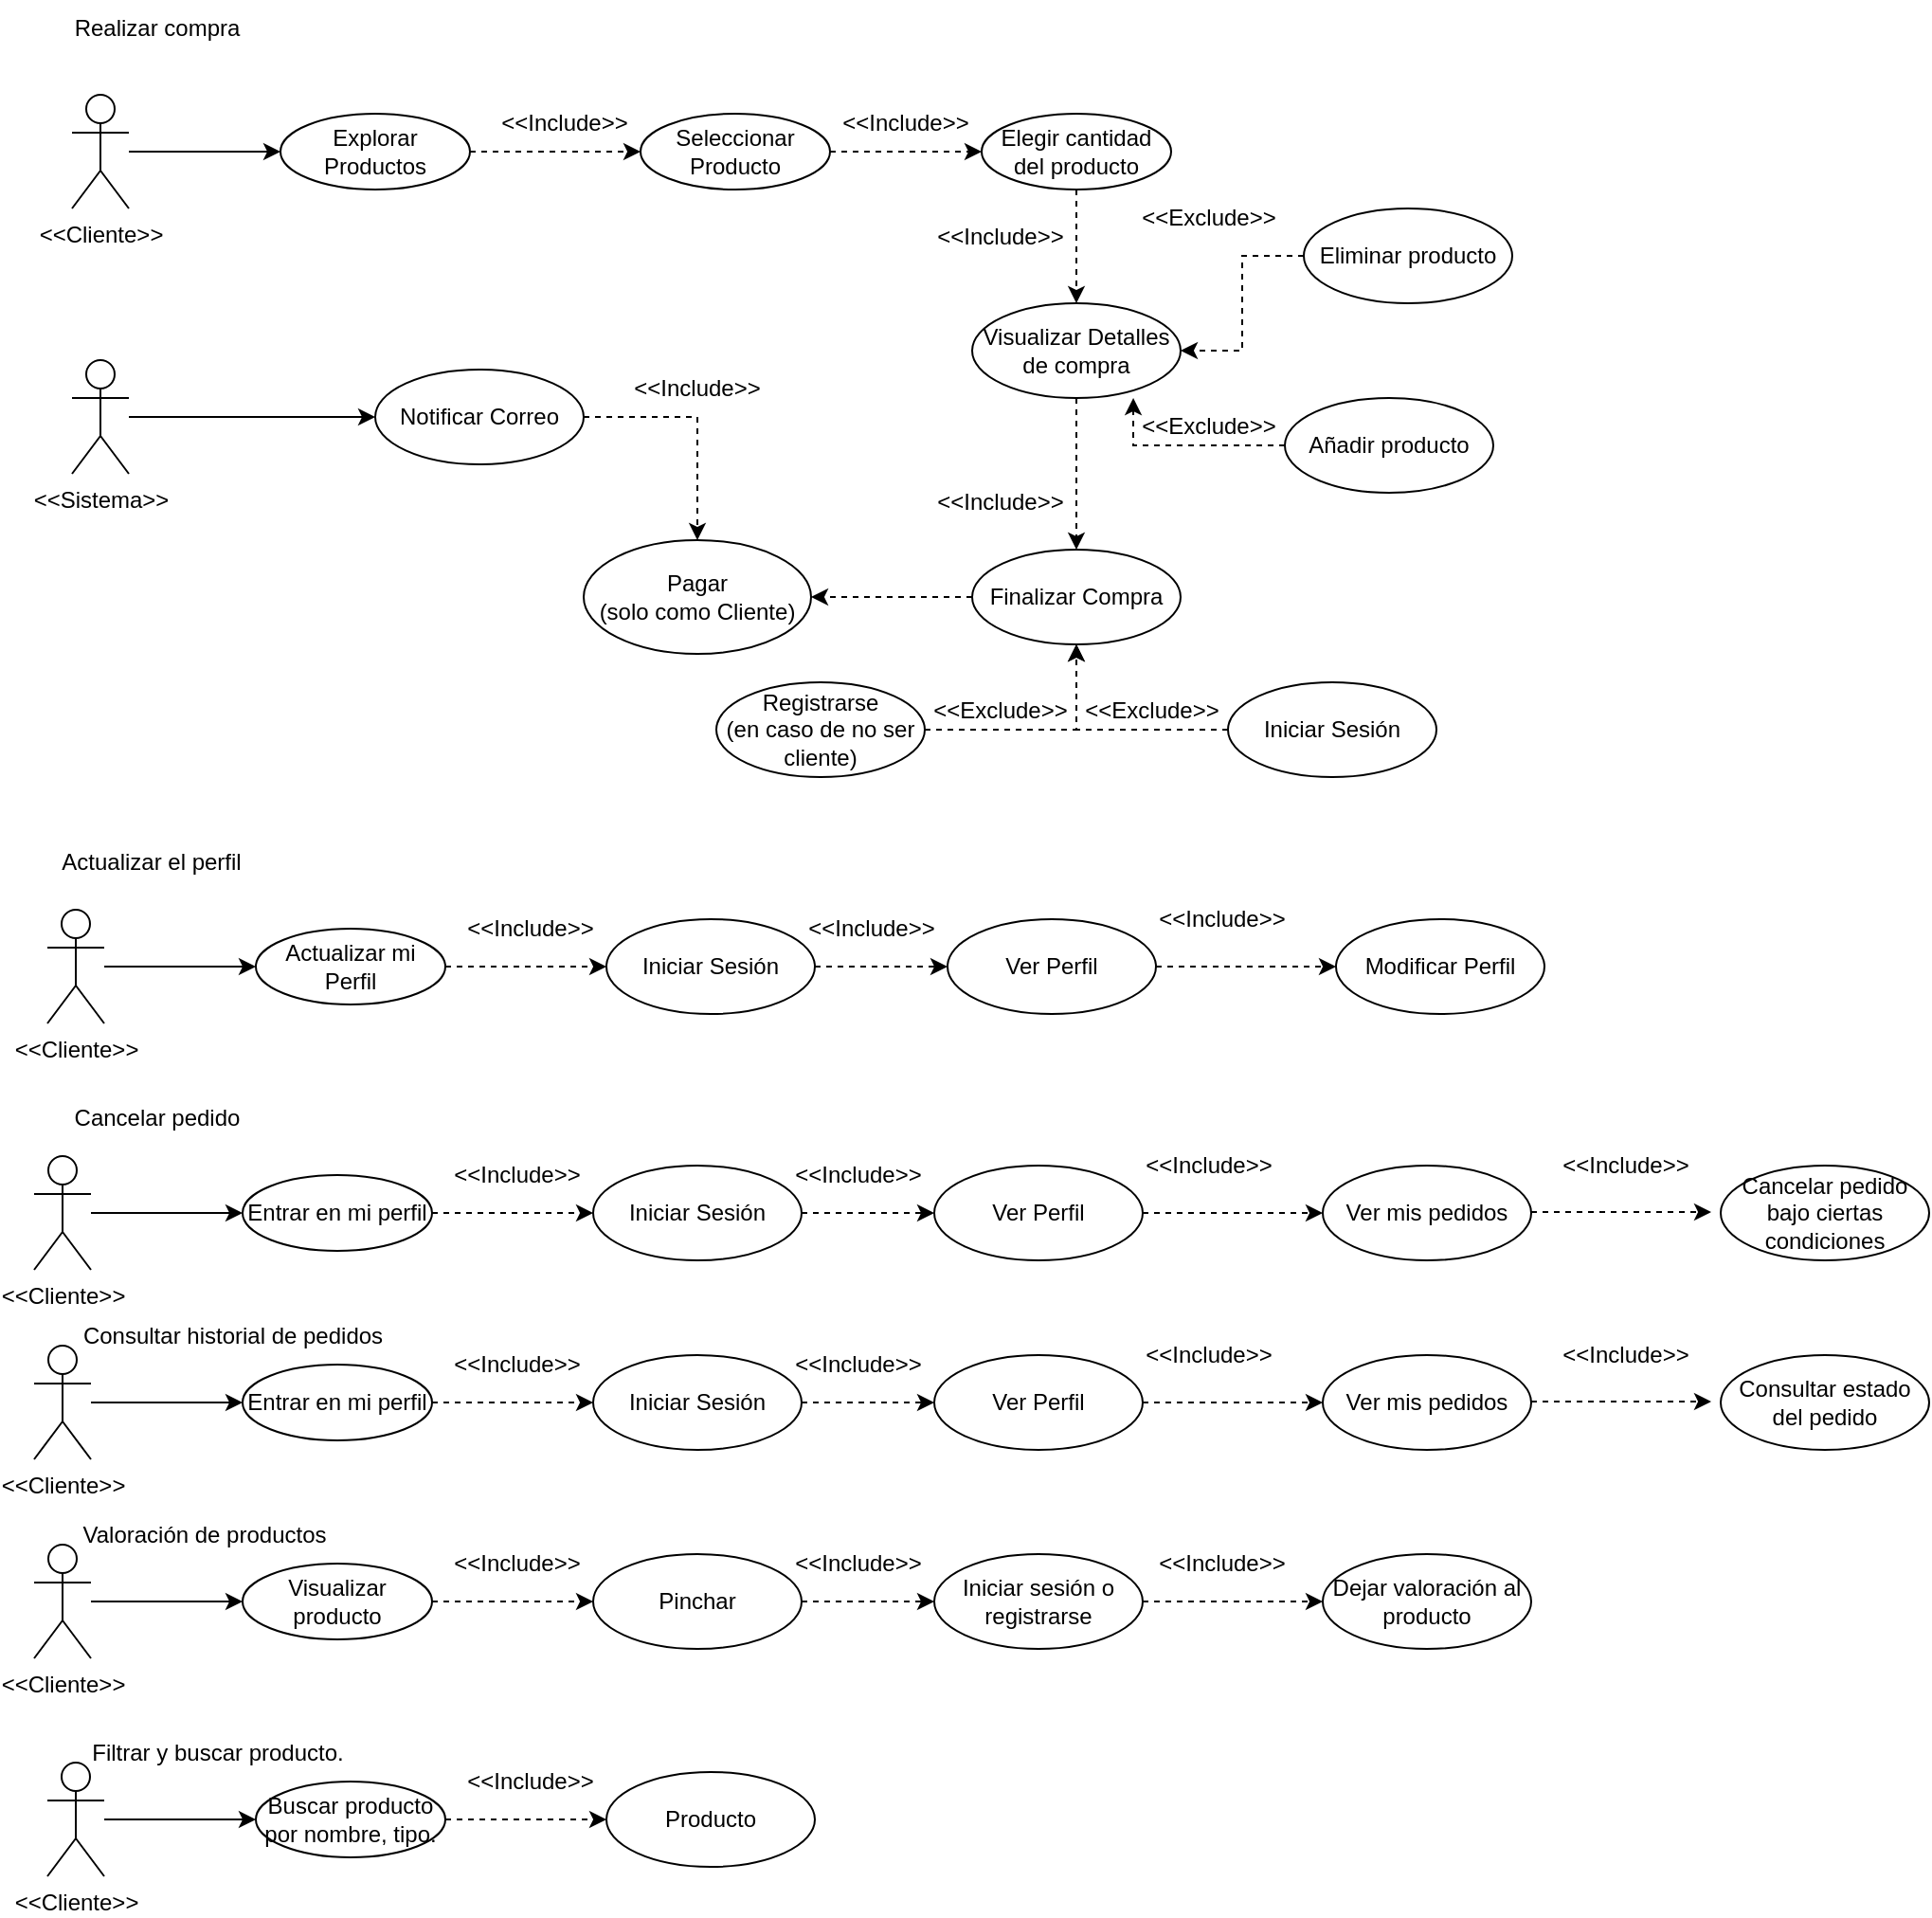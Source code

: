 <mxfile version="26.2.3">
  <diagram name="Página-1" id="FdgQYn6QVEs8h1mAxQNE">
    <mxGraphModel dx="1144" dy="464" grid="1" gridSize="10" guides="1" tooltips="1" connect="1" arrows="1" fold="1" page="1" pageScale="1" pageWidth="827" pageHeight="1169" math="0" shadow="0">
      <root>
        <mxCell id="0" />
        <mxCell id="1" parent="0" />
        <mxCell id="MzF9SdSDzfpDf-DJ4ihF-3" style="edgeStyle=orthogonalEdgeStyle;rounded=0;orthogonalLoop=1;jettySize=auto;html=1;entryX=0;entryY=0.5;entryDx=0;entryDy=0;" parent="1" source="MzF9SdSDzfpDf-DJ4ihF-1" target="MzF9SdSDzfpDf-DJ4ihF-2" edge="1">
          <mxGeometry relative="1" as="geometry" />
        </mxCell>
        <mxCell id="MzF9SdSDzfpDf-DJ4ihF-1" value="&amp;lt;&amp;lt;Cliente&amp;gt;&amp;gt;" style="shape=umlActor;verticalLabelPosition=bottom;verticalAlign=top;html=1;outlineConnect=0;" parent="1" vertex="1">
          <mxGeometry x="50" y="140" width="30" height="60" as="geometry" />
        </mxCell>
        <mxCell id="MzF9SdSDzfpDf-DJ4ihF-5" style="edgeStyle=orthogonalEdgeStyle;rounded=0;orthogonalLoop=1;jettySize=auto;html=1;dashed=1;" parent="1" source="MzF9SdSDzfpDf-DJ4ihF-2" target="MzF9SdSDzfpDf-DJ4ihF-4" edge="1">
          <mxGeometry relative="1" as="geometry" />
        </mxCell>
        <mxCell id="MzF9SdSDzfpDf-DJ4ihF-2" value="Explorar Productos" style="ellipse;whiteSpace=wrap;html=1;" parent="1" vertex="1">
          <mxGeometry x="160" y="150" width="100" height="40" as="geometry" />
        </mxCell>
        <mxCell id="MzF9SdSDzfpDf-DJ4ihF-8" style="edgeStyle=orthogonalEdgeStyle;rounded=0;orthogonalLoop=1;jettySize=auto;html=1;entryX=0;entryY=0.5;entryDx=0;entryDy=0;dashed=1;" parent="1" source="MzF9SdSDzfpDf-DJ4ihF-4" target="MzF9SdSDzfpDf-DJ4ihF-7" edge="1">
          <mxGeometry relative="1" as="geometry" />
        </mxCell>
        <mxCell id="MzF9SdSDzfpDf-DJ4ihF-4" value="Seleccionar Producto" style="ellipse;whiteSpace=wrap;html=1;" parent="1" vertex="1">
          <mxGeometry x="350" y="150" width="100" height="40" as="geometry" />
        </mxCell>
        <mxCell id="MzF9SdSDzfpDf-DJ4ihF-6" value="&amp;lt;&amp;lt;Include&amp;gt;&amp;gt;" style="text;html=1;strokeColor=none;fillColor=none;align=center;verticalAlign=middle;whiteSpace=wrap;rounded=0;" parent="1" vertex="1">
          <mxGeometry x="280" y="140" width="60" height="30" as="geometry" />
        </mxCell>
        <mxCell id="MzF9SdSDzfpDf-DJ4ihF-11" style="edgeStyle=orthogonalEdgeStyle;rounded=0;orthogonalLoop=1;jettySize=auto;html=1;dashed=1;" parent="1" source="MzF9SdSDzfpDf-DJ4ihF-7" target="MzF9SdSDzfpDf-DJ4ihF-10" edge="1">
          <mxGeometry relative="1" as="geometry" />
        </mxCell>
        <mxCell id="MzF9SdSDzfpDf-DJ4ihF-7" value="Elegir cantidad del producto" style="ellipse;whiteSpace=wrap;html=1;" parent="1" vertex="1">
          <mxGeometry x="530" y="150" width="100" height="40" as="geometry" />
        </mxCell>
        <mxCell id="MzF9SdSDzfpDf-DJ4ihF-9" value="&amp;lt;&amp;lt;Include&amp;gt;&amp;gt;" style="text;html=1;strokeColor=none;fillColor=none;align=center;verticalAlign=middle;whiteSpace=wrap;rounded=0;" parent="1" vertex="1">
          <mxGeometry x="460" y="140" width="60" height="30" as="geometry" />
        </mxCell>
        <mxCell id="MzF9SdSDzfpDf-DJ4ihF-20" style="edgeStyle=orthogonalEdgeStyle;rounded=0;orthogonalLoop=1;jettySize=auto;html=1;dashed=1;" parent="1" source="MzF9SdSDzfpDf-DJ4ihF-10" target="MzF9SdSDzfpDf-DJ4ihF-19" edge="1">
          <mxGeometry relative="1" as="geometry" />
        </mxCell>
        <mxCell id="MzF9SdSDzfpDf-DJ4ihF-10" value="Visualizar Detalles de compra" style="ellipse;whiteSpace=wrap;html=1;" parent="1" vertex="1">
          <mxGeometry x="525" y="250" width="110" height="50" as="geometry" />
        </mxCell>
        <mxCell id="MzF9SdSDzfpDf-DJ4ihF-12" value="&amp;lt;&amp;lt;Include&amp;gt;&amp;gt;" style="text;html=1;strokeColor=none;fillColor=none;align=center;verticalAlign=middle;whiteSpace=wrap;rounded=0;" parent="1" vertex="1">
          <mxGeometry x="510" y="200" width="60" height="30" as="geometry" />
        </mxCell>
        <mxCell id="MzF9SdSDzfpDf-DJ4ihF-15" style="edgeStyle=orthogonalEdgeStyle;rounded=0;orthogonalLoop=1;jettySize=auto;html=1;entryX=1;entryY=0.5;entryDx=0;entryDy=0;dashed=1;" parent="1" source="MzF9SdSDzfpDf-DJ4ihF-13" target="MzF9SdSDzfpDf-DJ4ihF-10" edge="1">
          <mxGeometry relative="1" as="geometry" />
        </mxCell>
        <mxCell id="MzF9SdSDzfpDf-DJ4ihF-13" value="Eliminar producto" style="ellipse;whiteSpace=wrap;html=1;" parent="1" vertex="1">
          <mxGeometry x="700" y="200" width="110" height="50" as="geometry" />
        </mxCell>
        <mxCell id="MzF9SdSDzfpDf-DJ4ihF-14" value="Añadir producto" style="ellipse;whiteSpace=wrap;html=1;" parent="1" vertex="1">
          <mxGeometry x="690" y="300" width="110" height="50" as="geometry" />
        </mxCell>
        <mxCell id="MzF9SdSDzfpDf-DJ4ihF-16" value="&amp;lt;&amp;lt;Exclude&amp;gt;&amp;gt;" style="text;html=1;strokeColor=none;fillColor=none;align=center;verticalAlign=middle;whiteSpace=wrap;rounded=0;" parent="1" vertex="1">
          <mxGeometry x="620" y="190" width="60" height="30" as="geometry" />
        </mxCell>
        <mxCell id="MzF9SdSDzfpDf-DJ4ihF-17" style="edgeStyle=orthogonalEdgeStyle;rounded=0;orthogonalLoop=1;jettySize=auto;html=1;entryX=0.773;entryY=1;entryDx=0;entryDy=0;entryPerimeter=0;dashed=1;" parent="1" source="MzF9SdSDzfpDf-DJ4ihF-14" target="MzF9SdSDzfpDf-DJ4ihF-10" edge="1">
          <mxGeometry relative="1" as="geometry" />
        </mxCell>
        <mxCell id="MzF9SdSDzfpDf-DJ4ihF-18" value="&amp;lt;&amp;lt;Exclude&amp;gt;&amp;gt;" style="text;html=1;strokeColor=none;fillColor=none;align=center;verticalAlign=middle;whiteSpace=wrap;rounded=0;" parent="1" vertex="1">
          <mxGeometry x="620" y="300" width="60" height="30" as="geometry" />
        </mxCell>
        <mxCell id="MzF9SdSDzfpDf-DJ4ihF-30" style="edgeStyle=orthogonalEdgeStyle;rounded=0;orthogonalLoop=1;jettySize=auto;html=1;entryX=1;entryY=0.5;entryDx=0;entryDy=0;dashed=1;" parent="1" source="MzF9SdSDzfpDf-DJ4ihF-19" target="MzF9SdSDzfpDf-DJ4ihF-28" edge="1">
          <mxGeometry relative="1" as="geometry" />
        </mxCell>
        <mxCell id="MzF9SdSDzfpDf-DJ4ihF-19" value="Finalizar Compra" style="ellipse;whiteSpace=wrap;html=1;" parent="1" vertex="1">
          <mxGeometry x="525" y="380" width="110" height="50" as="geometry" />
        </mxCell>
        <mxCell id="MzF9SdSDzfpDf-DJ4ihF-21" value="&amp;lt;&amp;lt;Include&amp;gt;&amp;gt;" style="text;html=1;strokeColor=none;fillColor=none;align=center;verticalAlign=middle;whiteSpace=wrap;rounded=0;" parent="1" vertex="1">
          <mxGeometry x="510" y="340" width="60" height="30" as="geometry" />
        </mxCell>
        <mxCell id="MzF9SdSDzfpDf-DJ4ihF-26" style="edgeStyle=orthogonalEdgeStyle;rounded=0;orthogonalLoop=1;jettySize=auto;html=1;dashed=1;" parent="1" source="MzF9SdSDzfpDf-DJ4ihF-23" target="MzF9SdSDzfpDf-DJ4ihF-19" edge="1">
          <mxGeometry relative="1" as="geometry" />
        </mxCell>
        <mxCell id="MzF9SdSDzfpDf-DJ4ihF-23" value="Registrarse&lt;br&gt;(en caso de no ser cliente)" style="ellipse;whiteSpace=wrap;html=1;" parent="1" vertex="1">
          <mxGeometry x="390" y="450" width="110" height="50" as="geometry" />
        </mxCell>
        <mxCell id="MzF9SdSDzfpDf-DJ4ihF-27" value="&amp;lt;&amp;lt;Exclude&amp;gt;&amp;gt;" style="text;html=1;strokeColor=none;fillColor=none;align=center;verticalAlign=middle;whiteSpace=wrap;rounded=0;" parent="1" vertex="1">
          <mxGeometry x="510" y="450" width="60" height="30" as="geometry" />
        </mxCell>
        <mxCell id="MzF9SdSDzfpDf-DJ4ihF-28" value="Pagar&lt;br&gt;(solo como Cliente)" style="ellipse;whiteSpace=wrap;html=1;" parent="1" vertex="1">
          <mxGeometry x="320" y="375" width="120" height="60" as="geometry" />
        </mxCell>
        <mxCell id="MzF9SdSDzfpDf-DJ4ihF-33" style="edgeStyle=orthogonalEdgeStyle;rounded=0;orthogonalLoop=1;jettySize=auto;html=1;entryX=0.5;entryY=1;entryDx=0;entryDy=0;dashed=1;" parent="1" source="MzF9SdSDzfpDf-DJ4ihF-32" target="MzF9SdSDzfpDf-DJ4ihF-19" edge="1">
          <mxGeometry relative="1" as="geometry" />
        </mxCell>
        <mxCell id="MzF9SdSDzfpDf-DJ4ihF-32" value="Iniciar Sesión" style="ellipse;whiteSpace=wrap;html=1;" parent="1" vertex="1">
          <mxGeometry x="660" y="450" width="110" height="50" as="geometry" />
        </mxCell>
        <mxCell id="MzF9SdSDzfpDf-DJ4ihF-34" value="&amp;lt;&amp;lt;Exclude&amp;gt;&amp;gt;" style="text;html=1;strokeColor=none;fillColor=none;align=center;verticalAlign=middle;whiteSpace=wrap;rounded=0;" parent="1" vertex="1">
          <mxGeometry x="590" y="450" width="60" height="30" as="geometry" />
        </mxCell>
        <mxCell id="MzF9SdSDzfpDf-DJ4ihF-67" style="edgeStyle=orthogonalEdgeStyle;rounded=0;orthogonalLoop=1;jettySize=auto;html=1;dashed=1;" parent="1" source="MzF9SdSDzfpDf-DJ4ihF-64" target="MzF9SdSDzfpDf-DJ4ihF-28" edge="1">
          <mxGeometry relative="1" as="geometry">
            <Array as="points">
              <mxPoint x="380" y="310" />
            </Array>
          </mxGeometry>
        </mxCell>
        <mxCell id="MzF9SdSDzfpDf-DJ4ihF-64" value="Notificar Correo" style="ellipse;whiteSpace=wrap;html=1;" parent="1" vertex="1">
          <mxGeometry x="210" y="285" width="110" height="50" as="geometry" />
        </mxCell>
        <mxCell id="MzF9SdSDzfpDf-DJ4ihF-65" style="edgeStyle=orthogonalEdgeStyle;rounded=0;orthogonalLoop=1;jettySize=auto;html=1;entryX=0;entryY=0.5;entryDx=0;entryDy=0;" parent="1" source="MzF9SdSDzfpDf-DJ4ihF-66" target="MzF9SdSDzfpDf-DJ4ihF-64" edge="1">
          <mxGeometry relative="1" as="geometry" />
        </mxCell>
        <mxCell id="MzF9SdSDzfpDf-DJ4ihF-66" value="&amp;lt;&amp;lt;Sistema&amp;gt;&amp;gt;" style="shape=umlActor;verticalLabelPosition=bottom;verticalAlign=top;html=1;outlineConnect=0;" parent="1" vertex="1">
          <mxGeometry x="50" y="280" width="30" height="60" as="geometry" />
        </mxCell>
        <mxCell id="MzF9SdSDzfpDf-DJ4ihF-68" value="&amp;lt;&amp;lt;Include&amp;gt;&amp;gt;" style="text;html=1;strokeColor=none;fillColor=none;align=center;verticalAlign=middle;whiteSpace=wrap;rounded=0;" parent="1" vertex="1">
          <mxGeometry x="350" y="280" width="60" height="30" as="geometry" />
        </mxCell>
        <mxCell id="MzF9SdSDzfpDf-DJ4ihF-71" style="edgeStyle=orthogonalEdgeStyle;rounded=0;orthogonalLoop=1;jettySize=auto;html=1;" parent="1" source="MzF9SdSDzfpDf-DJ4ihF-69" target="MzF9SdSDzfpDf-DJ4ihF-70" edge="1">
          <mxGeometry relative="1" as="geometry" />
        </mxCell>
        <mxCell id="MzF9SdSDzfpDf-DJ4ihF-69" value="&amp;lt;&amp;lt;Cliente&amp;gt;&amp;gt;" style="shape=umlActor;verticalLabelPosition=bottom;verticalAlign=top;html=1;outlineConnect=0;" parent="1" vertex="1">
          <mxGeometry x="37" y="570" width="30" height="60" as="geometry" />
        </mxCell>
        <mxCell id="MzF9SdSDzfpDf-DJ4ihF-75" style="edgeStyle=orthogonalEdgeStyle;rounded=0;orthogonalLoop=1;jettySize=auto;html=1;dashed=1;" parent="1" source="MzF9SdSDzfpDf-DJ4ihF-70" target="MzF9SdSDzfpDf-DJ4ihF-72" edge="1">
          <mxGeometry relative="1" as="geometry" />
        </mxCell>
        <mxCell id="MzF9SdSDzfpDf-DJ4ihF-70" value="Actualizar mi&lt;br&gt;Perfil" style="ellipse;whiteSpace=wrap;html=1;" parent="1" vertex="1">
          <mxGeometry x="147" y="580" width="100" height="40" as="geometry" />
        </mxCell>
        <mxCell id="MzF9SdSDzfpDf-DJ4ihF-77" style="edgeStyle=orthogonalEdgeStyle;rounded=0;orthogonalLoop=1;jettySize=auto;html=1;entryX=0;entryY=0.5;entryDx=0;entryDy=0;dashed=1;" parent="1" source="MzF9SdSDzfpDf-DJ4ihF-72" target="MzF9SdSDzfpDf-DJ4ihF-76" edge="1">
          <mxGeometry relative="1" as="geometry" />
        </mxCell>
        <mxCell id="MzF9SdSDzfpDf-DJ4ihF-72" value="Iniciar Sesión" style="ellipse;whiteSpace=wrap;html=1;" parent="1" vertex="1">
          <mxGeometry x="332" y="575" width="110" height="50" as="geometry" />
        </mxCell>
        <mxCell id="MzF9SdSDzfpDf-DJ4ihF-73" value="&amp;lt;&amp;lt;Include&amp;gt;&amp;gt;" style="text;html=1;strokeColor=none;fillColor=none;align=center;verticalAlign=middle;whiteSpace=wrap;rounded=0;" parent="1" vertex="1">
          <mxGeometry x="262" y="565" width="60" height="30" as="geometry" />
        </mxCell>
        <mxCell id="MzF9SdSDzfpDf-DJ4ihF-81" style="edgeStyle=orthogonalEdgeStyle;rounded=0;orthogonalLoop=1;jettySize=auto;html=1;dashed=1;" parent="1" source="MzF9SdSDzfpDf-DJ4ihF-76" target="MzF9SdSDzfpDf-DJ4ihF-80" edge="1">
          <mxGeometry relative="1" as="geometry" />
        </mxCell>
        <mxCell id="MzF9SdSDzfpDf-DJ4ihF-76" value="Ver Perfil" style="ellipse;whiteSpace=wrap;html=1;" parent="1" vertex="1">
          <mxGeometry x="512" y="575" width="110" height="50" as="geometry" />
        </mxCell>
        <mxCell id="MzF9SdSDzfpDf-DJ4ihF-78" value="&amp;lt;&amp;lt;Include&amp;gt;&amp;gt;" style="text;html=1;strokeColor=none;fillColor=none;align=center;verticalAlign=middle;whiteSpace=wrap;rounded=0;" parent="1" vertex="1">
          <mxGeometry x="442" y="565" width="60" height="30" as="geometry" />
        </mxCell>
        <mxCell id="MzF9SdSDzfpDf-DJ4ihF-79" value="&amp;lt;&amp;lt;Include&amp;gt;&amp;gt;" style="text;html=1;strokeColor=none;fillColor=none;align=center;verticalAlign=middle;whiteSpace=wrap;rounded=0;" parent="1" vertex="1">
          <mxGeometry x="627" y="560" width="60" height="30" as="geometry" />
        </mxCell>
        <mxCell id="MzF9SdSDzfpDf-DJ4ihF-80" value="Modificar Perfil" style="ellipse;whiteSpace=wrap;html=1;" parent="1" vertex="1">
          <mxGeometry x="717" y="575" width="110" height="50" as="geometry" />
        </mxCell>
        <mxCell id="aX1qL63eGv3V1MdY7Yth-1" style="edgeStyle=orthogonalEdgeStyle;rounded=0;orthogonalLoop=1;jettySize=auto;html=1;" parent="1" source="aX1qL63eGv3V1MdY7Yth-2" target="aX1qL63eGv3V1MdY7Yth-4" edge="1">
          <mxGeometry relative="1" as="geometry" />
        </mxCell>
        <mxCell id="aX1qL63eGv3V1MdY7Yth-2" value="&amp;lt;&amp;lt;Cliente&amp;gt;&amp;gt;" style="shape=umlActor;verticalLabelPosition=bottom;verticalAlign=top;html=1;outlineConnect=0;" parent="1" vertex="1">
          <mxGeometry x="30" y="700" width="30" height="60" as="geometry" />
        </mxCell>
        <mxCell id="aX1qL63eGv3V1MdY7Yth-3" style="edgeStyle=orthogonalEdgeStyle;rounded=0;orthogonalLoop=1;jettySize=auto;html=1;dashed=1;" parent="1" source="aX1qL63eGv3V1MdY7Yth-4" target="aX1qL63eGv3V1MdY7Yth-6" edge="1">
          <mxGeometry relative="1" as="geometry" />
        </mxCell>
        <mxCell id="aX1qL63eGv3V1MdY7Yth-4" value="Entrar en mi perfil" style="ellipse;whiteSpace=wrap;html=1;" parent="1" vertex="1">
          <mxGeometry x="140" y="710" width="100" height="40" as="geometry" />
        </mxCell>
        <mxCell id="aX1qL63eGv3V1MdY7Yth-5" style="edgeStyle=orthogonalEdgeStyle;rounded=0;orthogonalLoop=1;jettySize=auto;html=1;entryX=0;entryY=0.5;entryDx=0;entryDy=0;dashed=1;" parent="1" source="aX1qL63eGv3V1MdY7Yth-6" target="aX1qL63eGv3V1MdY7Yth-9" edge="1">
          <mxGeometry relative="1" as="geometry" />
        </mxCell>
        <mxCell id="aX1qL63eGv3V1MdY7Yth-6" value="Iniciar Sesión" style="ellipse;whiteSpace=wrap;html=1;" parent="1" vertex="1">
          <mxGeometry x="325" y="705" width="110" height="50" as="geometry" />
        </mxCell>
        <mxCell id="aX1qL63eGv3V1MdY7Yth-7" value="&amp;lt;&amp;lt;Include&amp;gt;&amp;gt;" style="text;html=1;strokeColor=none;fillColor=none;align=center;verticalAlign=middle;whiteSpace=wrap;rounded=0;" parent="1" vertex="1">
          <mxGeometry x="255" y="695" width="60" height="30" as="geometry" />
        </mxCell>
        <mxCell id="aX1qL63eGv3V1MdY7Yth-8" style="edgeStyle=orthogonalEdgeStyle;rounded=0;orthogonalLoop=1;jettySize=auto;html=1;dashed=1;" parent="1" source="aX1qL63eGv3V1MdY7Yth-9" target="aX1qL63eGv3V1MdY7Yth-12" edge="1">
          <mxGeometry relative="1" as="geometry" />
        </mxCell>
        <mxCell id="aX1qL63eGv3V1MdY7Yth-9" value="Ver Perfil" style="ellipse;whiteSpace=wrap;html=1;" parent="1" vertex="1">
          <mxGeometry x="505" y="705" width="110" height="50" as="geometry" />
        </mxCell>
        <mxCell id="aX1qL63eGv3V1MdY7Yth-10" value="&amp;lt;&amp;lt;Include&amp;gt;&amp;gt;" style="text;html=1;strokeColor=none;fillColor=none;align=center;verticalAlign=middle;whiteSpace=wrap;rounded=0;" parent="1" vertex="1">
          <mxGeometry x="435" y="695" width="60" height="30" as="geometry" />
        </mxCell>
        <mxCell id="aX1qL63eGv3V1MdY7Yth-11" value="&amp;lt;&amp;lt;Include&amp;gt;&amp;gt;" style="text;html=1;strokeColor=none;fillColor=none;align=center;verticalAlign=middle;whiteSpace=wrap;rounded=0;" parent="1" vertex="1">
          <mxGeometry x="620" y="690" width="60" height="30" as="geometry" />
        </mxCell>
        <mxCell id="aX1qL63eGv3V1MdY7Yth-12" value="Ver mis pedidos" style="ellipse;whiteSpace=wrap;html=1;" parent="1" vertex="1">
          <mxGeometry x="710" y="705" width="110" height="50" as="geometry" />
        </mxCell>
        <mxCell id="aX1qL63eGv3V1MdY7Yth-13" style="edgeStyle=orthogonalEdgeStyle;rounded=0;orthogonalLoop=1;jettySize=auto;html=1;dashed=1;" parent="1" edge="1">
          <mxGeometry relative="1" as="geometry">
            <mxPoint x="820" y="729.5" as="sourcePoint" />
            <mxPoint x="915" y="729.5" as="targetPoint" />
          </mxGeometry>
        </mxCell>
        <mxCell id="aX1qL63eGv3V1MdY7Yth-14" value="Cancelar pedido bajo ciertas condiciones" style="ellipse;whiteSpace=wrap;html=1;" parent="1" vertex="1">
          <mxGeometry x="920" y="705" width="110" height="50" as="geometry" />
        </mxCell>
        <mxCell id="aX1qL63eGv3V1MdY7Yth-15" value="&amp;lt;&amp;lt;Include&amp;gt;&amp;gt;" style="text;html=1;strokeColor=none;fillColor=none;align=center;verticalAlign=middle;whiteSpace=wrap;rounded=0;" parent="1" vertex="1">
          <mxGeometry x="840" y="690" width="60" height="30" as="geometry" />
        </mxCell>
        <mxCell id="aX1qL63eGv3V1MdY7Yth-16" style="edgeStyle=orthogonalEdgeStyle;rounded=0;orthogonalLoop=1;jettySize=auto;html=1;" parent="1" source="aX1qL63eGv3V1MdY7Yth-17" target="aX1qL63eGv3V1MdY7Yth-19" edge="1">
          <mxGeometry relative="1" as="geometry" />
        </mxCell>
        <mxCell id="aX1qL63eGv3V1MdY7Yth-17" value="&amp;lt;&amp;lt;Cliente&amp;gt;&amp;gt;" style="shape=umlActor;verticalLabelPosition=bottom;verticalAlign=top;html=1;outlineConnect=0;" parent="1" vertex="1">
          <mxGeometry x="30" y="800" width="30" height="60" as="geometry" />
        </mxCell>
        <mxCell id="aX1qL63eGv3V1MdY7Yth-18" style="edgeStyle=orthogonalEdgeStyle;rounded=0;orthogonalLoop=1;jettySize=auto;html=1;dashed=1;" parent="1" source="aX1qL63eGv3V1MdY7Yth-19" target="aX1qL63eGv3V1MdY7Yth-21" edge="1">
          <mxGeometry relative="1" as="geometry" />
        </mxCell>
        <mxCell id="aX1qL63eGv3V1MdY7Yth-19" value="Entrar en mi perfil" style="ellipse;whiteSpace=wrap;html=1;" parent="1" vertex="1">
          <mxGeometry x="140" y="810" width="100" height="40" as="geometry" />
        </mxCell>
        <mxCell id="aX1qL63eGv3V1MdY7Yth-20" style="edgeStyle=orthogonalEdgeStyle;rounded=0;orthogonalLoop=1;jettySize=auto;html=1;entryX=0;entryY=0.5;entryDx=0;entryDy=0;dashed=1;" parent="1" source="aX1qL63eGv3V1MdY7Yth-21" target="aX1qL63eGv3V1MdY7Yth-24" edge="1">
          <mxGeometry relative="1" as="geometry" />
        </mxCell>
        <mxCell id="aX1qL63eGv3V1MdY7Yth-21" value="Iniciar Sesión" style="ellipse;whiteSpace=wrap;html=1;" parent="1" vertex="1">
          <mxGeometry x="325" y="805" width="110" height="50" as="geometry" />
        </mxCell>
        <mxCell id="aX1qL63eGv3V1MdY7Yth-22" value="&amp;lt;&amp;lt;Include&amp;gt;&amp;gt;" style="text;html=1;strokeColor=none;fillColor=none;align=center;verticalAlign=middle;whiteSpace=wrap;rounded=0;" parent="1" vertex="1">
          <mxGeometry x="255" y="795" width="60" height="30" as="geometry" />
        </mxCell>
        <mxCell id="aX1qL63eGv3V1MdY7Yth-23" style="edgeStyle=orthogonalEdgeStyle;rounded=0;orthogonalLoop=1;jettySize=auto;html=1;dashed=1;" parent="1" source="aX1qL63eGv3V1MdY7Yth-24" target="aX1qL63eGv3V1MdY7Yth-27" edge="1">
          <mxGeometry relative="1" as="geometry" />
        </mxCell>
        <mxCell id="aX1qL63eGv3V1MdY7Yth-24" value="Ver Perfil" style="ellipse;whiteSpace=wrap;html=1;" parent="1" vertex="1">
          <mxGeometry x="505" y="805" width="110" height="50" as="geometry" />
        </mxCell>
        <mxCell id="aX1qL63eGv3V1MdY7Yth-25" value="&amp;lt;&amp;lt;Include&amp;gt;&amp;gt;" style="text;html=1;strokeColor=none;fillColor=none;align=center;verticalAlign=middle;whiteSpace=wrap;rounded=0;" parent="1" vertex="1">
          <mxGeometry x="435" y="795" width="60" height="30" as="geometry" />
        </mxCell>
        <mxCell id="aX1qL63eGv3V1MdY7Yth-26" value="&amp;lt;&amp;lt;Include&amp;gt;&amp;gt;" style="text;html=1;strokeColor=none;fillColor=none;align=center;verticalAlign=middle;whiteSpace=wrap;rounded=0;" parent="1" vertex="1">
          <mxGeometry x="620" y="790" width="60" height="30" as="geometry" />
        </mxCell>
        <mxCell id="aX1qL63eGv3V1MdY7Yth-27" value="Ver mis pedidos" style="ellipse;whiteSpace=wrap;html=1;" parent="1" vertex="1">
          <mxGeometry x="710" y="805" width="110" height="50" as="geometry" />
        </mxCell>
        <mxCell id="aX1qL63eGv3V1MdY7Yth-28" style="edgeStyle=orthogonalEdgeStyle;rounded=0;orthogonalLoop=1;jettySize=auto;html=1;dashed=1;" parent="1" edge="1">
          <mxGeometry relative="1" as="geometry">
            <mxPoint x="820" y="829.5" as="sourcePoint" />
            <mxPoint x="915" y="829.5" as="targetPoint" />
          </mxGeometry>
        </mxCell>
        <mxCell id="aX1qL63eGv3V1MdY7Yth-29" value="Consultar estado del pedido" style="ellipse;whiteSpace=wrap;html=1;" parent="1" vertex="1">
          <mxGeometry x="920" y="805" width="110" height="50" as="geometry" />
        </mxCell>
        <mxCell id="aX1qL63eGv3V1MdY7Yth-30" value="&amp;lt;&amp;lt;Include&amp;gt;&amp;gt;" style="text;html=1;strokeColor=none;fillColor=none;align=center;verticalAlign=middle;whiteSpace=wrap;rounded=0;" parent="1" vertex="1">
          <mxGeometry x="840" y="790" width="60" height="30" as="geometry" />
        </mxCell>
        <mxCell id="aX1qL63eGv3V1MdY7Yth-31" style="edgeStyle=orthogonalEdgeStyle;rounded=0;orthogonalLoop=1;jettySize=auto;html=1;" parent="1" source="aX1qL63eGv3V1MdY7Yth-32" target="aX1qL63eGv3V1MdY7Yth-34" edge="1">
          <mxGeometry relative="1" as="geometry" />
        </mxCell>
        <mxCell id="aX1qL63eGv3V1MdY7Yth-32" value="&amp;lt;&amp;lt;Cliente&amp;gt;&amp;gt;" style="shape=umlActor;verticalLabelPosition=bottom;verticalAlign=top;html=1;outlineConnect=0;" parent="1" vertex="1">
          <mxGeometry x="30" y="905" width="30" height="60" as="geometry" />
        </mxCell>
        <mxCell id="aX1qL63eGv3V1MdY7Yth-33" style="edgeStyle=orthogonalEdgeStyle;rounded=0;orthogonalLoop=1;jettySize=auto;html=1;dashed=1;" parent="1" source="aX1qL63eGv3V1MdY7Yth-34" target="aX1qL63eGv3V1MdY7Yth-36" edge="1">
          <mxGeometry relative="1" as="geometry" />
        </mxCell>
        <mxCell id="aX1qL63eGv3V1MdY7Yth-34" value="Visualizar producto" style="ellipse;whiteSpace=wrap;html=1;" parent="1" vertex="1">
          <mxGeometry x="140" y="915" width="100" height="40" as="geometry" />
        </mxCell>
        <mxCell id="aX1qL63eGv3V1MdY7Yth-35" style="edgeStyle=orthogonalEdgeStyle;rounded=0;orthogonalLoop=1;jettySize=auto;html=1;entryX=0;entryY=0.5;entryDx=0;entryDy=0;dashed=1;" parent="1" source="aX1qL63eGv3V1MdY7Yth-36" target="aX1qL63eGv3V1MdY7Yth-39" edge="1">
          <mxGeometry relative="1" as="geometry" />
        </mxCell>
        <mxCell id="aX1qL63eGv3V1MdY7Yth-36" value="Pinchar" style="ellipse;whiteSpace=wrap;html=1;" parent="1" vertex="1">
          <mxGeometry x="325" y="910" width="110" height="50" as="geometry" />
        </mxCell>
        <mxCell id="aX1qL63eGv3V1MdY7Yth-37" value="&amp;lt;&amp;lt;Include&amp;gt;&amp;gt;" style="text;html=1;strokeColor=none;fillColor=none;align=center;verticalAlign=middle;whiteSpace=wrap;rounded=0;" parent="1" vertex="1">
          <mxGeometry x="255" y="900" width="60" height="30" as="geometry" />
        </mxCell>
        <mxCell id="aX1qL63eGv3V1MdY7Yth-38" style="edgeStyle=orthogonalEdgeStyle;rounded=0;orthogonalLoop=1;jettySize=auto;html=1;dashed=1;" parent="1" source="aX1qL63eGv3V1MdY7Yth-39" target="aX1qL63eGv3V1MdY7Yth-41" edge="1">
          <mxGeometry relative="1" as="geometry" />
        </mxCell>
        <mxCell id="aX1qL63eGv3V1MdY7Yth-39" value="Iniciar sesión o registrarse" style="ellipse;whiteSpace=wrap;html=1;" parent="1" vertex="1">
          <mxGeometry x="505" y="910" width="110" height="50" as="geometry" />
        </mxCell>
        <mxCell id="aX1qL63eGv3V1MdY7Yth-40" value="&amp;lt;&amp;lt;Include&amp;gt;&amp;gt;" style="text;html=1;strokeColor=none;fillColor=none;align=center;verticalAlign=middle;whiteSpace=wrap;rounded=0;" parent="1" vertex="1">
          <mxGeometry x="435" y="900" width="60" height="30" as="geometry" />
        </mxCell>
        <mxCell id="aX1qL63eGv3V1MdY7Yth-41" value="Dejar valoración al producto" style="ellipse;whiteSpace=wrap;html=1;" parent="1" vertex="1">
          <mxGeometry x="710" y="910" width="110" height="50" as="geometry" />
        </mxCell>
        <mxCell id="aX1qL63eGv3V1MdY7Yth-44" value="&amp;lt;&amp;lt;Include&amp;gt;&amp;gt;" style="text;html=1;strokeColor=none;fillColor=none;align=center;verticalAlign=middle;whiteSpace=wrap;rounded=0;" parent="1" vertex="1">
          <mxGeometry x="627" y="900" width="60" height="30" as="geometry" />
        </mxCell>
        <mxCell id="mrdUWfzuBmph13stS62d-1" value="Actualizar el perfil" style="text;html=1;align=center;verticalAlign=middle;whiteSpace=wrap;rounded=0;" vertex="1" parent="1">
          <mxGeometry x="37" y="530" width="110" height="30" as="geometry" />
        </mxCell>
        <mxCell id="mrdUWfzuBmph13stS62d-2" value="Realizar compra" style="text;html=1;align=center;verticalAlign=middle;whiteSpace=wrap;rounded=0;" vertex="1" parent="1">
          <mxGeometry x="40" y="90" width="110" height="30" as="geometry" />
        </mxCell>
        <mxCell id="mrdUWfzuBmph13stS62d-3" value="Cancelar pedido" style="text;html=1;align=center;verticalAlign=middle;whiteSpace=wrap;rounded=0;" vertex="1" parent="1">
          <mxGeometry x="40" y="665" width="110" height="30" as="geometry" />
        </mxCell>
        <mxCell id="mrdUWfzuBmph13stS62d-5" value="Consultar historial de pedidos" style="text;html=1;align=center;verticalAlign=middle;whiteSpace=wrap;rounded=0;" vertex="1" parent="1">
          <mxGeometry x="40" y="780" width="190" height="30" as="geometry" />
        </mxCell>
        <mxCell id="mrdUWfzuBmph13stS62d-6" value="Valoración de productos" style="text;html=1;align=center;verticalAlign=middle;whiteSpace=wrap;rounded=0;" vertex="1" parent="1">
          <mxGeometry x="40" y="885" width="160" height="30" as="geometry" />
        </mxCell>
        <mxCell id="mrdUWfzuBmph13stS62d-7" style="edgeStyle=orthogonalEdgeStyle;rounded=0;orthogonalLoop=1;jettySize=auto;html=1;" edge="1" parent="1" source="mrdUWfzuBmph13stS62d-8" target="mrdUWfzuBmph13stS62d-10">
          <mxGeometry relative="1" as="geometry" />
        </mxCell>
        <mxCell id="mrdUWfzuBmph13stS62d-8" value="&amp;lt;&amp;lt;Cliente&amp;gt;&amp;gt;" style="shape=umlActor;verticalLabelPosition=bottom;verticalAlign=top;html=1;outlineConnect=0;" vertex="1" parent="1">
          <mxGeometry x="37" y="1020" width="30" height="60" as="geometry" />
        </mxCell>
        <mxCell id="mrdUWfzuBmph13stS62d-9" style="edgeStyle=orthogonalEdgeStyle;rounded=0;orthogonalLoop=1;jettySize=auto;html=1;dashed=1;" edge="1" parent="1" source="mrdUWfzuBmph13stS62d-10" target="mrdUWfzuBmph13stS62d-12">
          <mxGeometry relative="1" as="geometry" />
        </mxCell>
        <mxCell id="mrdUWfzuBmph13stS62d-10" value="Buscar producto por nombre, tipo." style="ellipse;whiteSpace=wrap;html=1;" vertex="1" parent="1">
          <mxGeometry x="147" y="1030" width="100" height="40" as="geometry" />
        </mxCell>
        <mxCell id="mrdUWfzuBmph13stS62d-12" value="Producto" style="ellipse;whiteSpace=wrap;html=1;" vertex="1" parent="1">
          <mxGeometry x="332" y="1025" width="110" height="50" as="geometry" />
        </mxCell>
        <mxCell id="mrdUWfzuBmph13stS62d-13" value="&amp;lt;&amp;lt;Include&amp;gt;&amp;gt;" style="text;html=1;strokeColor=none;fillColor=none;align=center;verticalAlign=middle;whiteSpace=wrap;rounded=0;" vertex="1" parent="1">
          <mxGeometry x="262" y="1015" width="60" height="30" as="geometry" />
        </mxCell>
        <mxCell id="mrdUWfzuBmph13stS62d-19" value="Filtrar y buscar producto." style="text;html=1;align=center;verticalAlign=middle;whiteSpace=wrap;rounded=0;" vertex="1" parent="1">
          <mxGeometry x="47" y="1000" width="160" height="30" as="geometry" />
        </mxCell>
      </root>
    </mxGraphModel>
  </diagram>
</mxfile>

